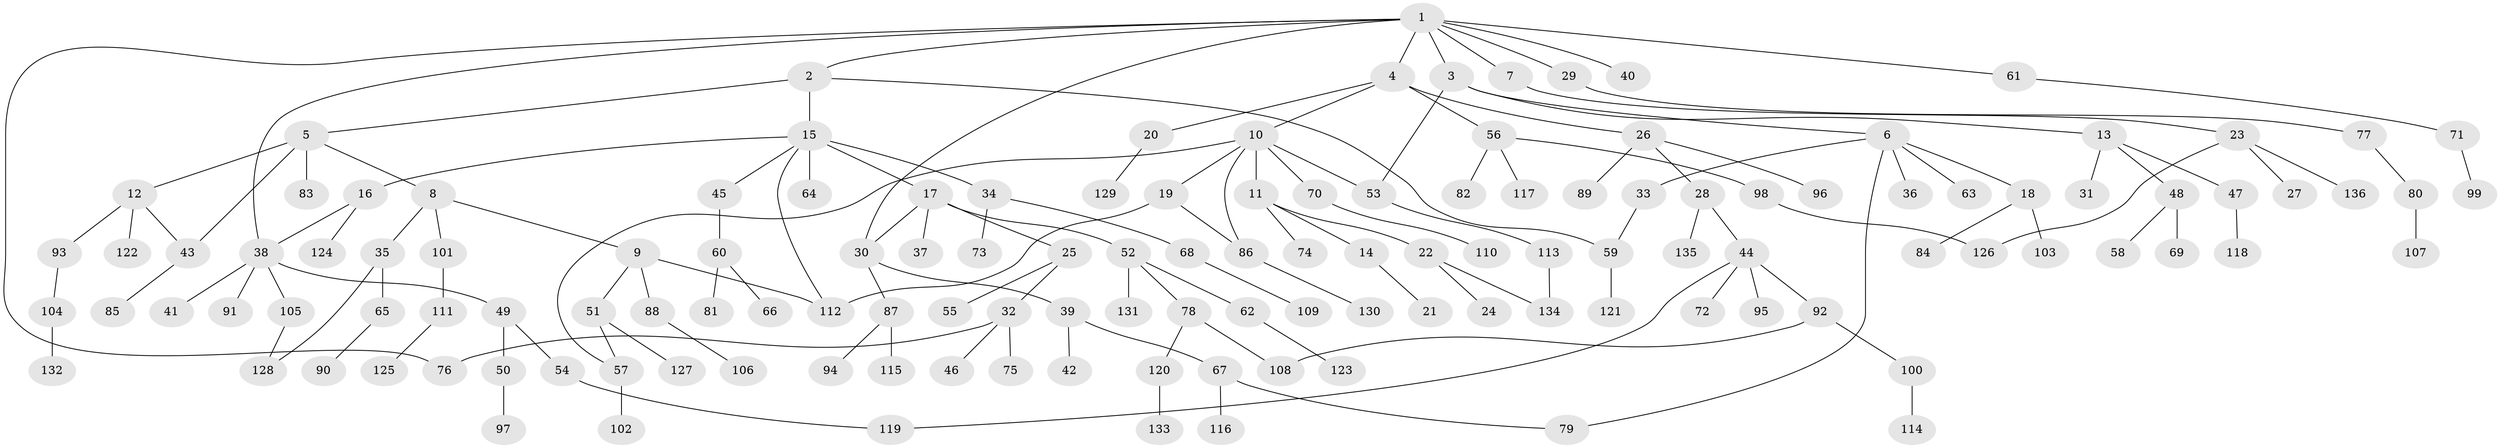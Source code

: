 // coarse degree distribution, {4: 0.07368421052631578, 2: 0.30526315789473685, 1: 0.4842105263157895, 13: 0.010526315789473684, 3: 0.06315789473684211, 5: 0.042105263157894736, 8: 0.010526315789473684, 17: 0.010526315789473684}
// Generated by graph-tools (version 1.1) at 2025/44/03/04/25 21:44:59]
// undirected, 136 vertices, 151 edges
graph export_dot {
graph [start="1"]
  node [color=gray90,style=filled];
  1;
  2;
  3;
  4;
  5;
  6;
  7;
  8;
  9;
  10;
  11;
  12;
  13;
  14;
  15;
  16;
  17;
  18;
  19;
  20;
  21;
  22;
  23;
  24;
  25;
  26;
  27;
  28;
  29;
  30;
  31;
  32;
  33;
  34;
  35;
  36;
  37;
  38;
  39;
  40;
  41;
  42;
  43;
  44;
  45;
  46;
  47;
  48;
  49;
  50;
  51;
  52;
  53;
  54;
  55;
  56;
  57;
  58;
  59;
  60;
  61;
  62;
  63;
  64;
  65;
  66;
  67;
  68;
  69;
  70;
  71;
  72;
  73;
  74;
  75;
  76;
  77;
  78;
  79;
  80;
  81;
  82;
  83;
  84;
  85;
  86;
  87;
  88;
  89;
  90;
  91;
  92;
  93;
  94;
  95;
  96;
  97;
  98;
  99;
  100;
  101;
  102;
  103;
  104;
  105;
  106;
  107;
  108;
  109;
  110;
  111;
  112;
  113;
  114;
  115;
  116;
  117;
  118;
  119;
  120;
  121;
  122;
  123;
  124;
  125;
  126;
  127;
  128;
  129;
  130;
  131;
  132;
  133;
  134;
  135;
  136;
  1 -- 2;
  1 -- 3;
  1 -- 4;
  1 -- 7;
  1 -- 29;
  1 -- 30;
  1 -- 40;
  1 -- 61;
  1 -- 76;
  1 -- 38;
  2 -- 5;
  2 -- 15;
  2 -- 59;
  3 -- 6;
  3 -- 13;
  3 -- 53;
  4 -- 10;
  4 -- 20;
  4 -- 26;
  4 -- 56;
  5 -- 8;
  5 -- 12;
  5 -- 43;
  5 -- 83;
  6 -- 18;
  6 -- 33;
  6 -- 36;
  6 -- 63;
  6 -- 79;
  7 -- 23;
  8 -- 9;
  8 -- 35;
  8 -- 101;
  9 -- 51;
  9 -- 88;
  9 -- 112;
  10 -- 11;
  10 -- 19;
  10 -- 57;
  10 -- 70;
  10 -- 86;
  10 -- 53;
  11 -- 14;
  11 -- 22;
  11 -- 74;
  12 -- 93;
  12 -- 122;
  12 -- 43;
  13 -- 31;
  13 -- 47;
  13 -- 48;
  14 -- 21;
  15 -- 16;
  15 -- 17;
  15 -- 34;
  15 -- 45;
  15 -- 64;
  15 -- 112;
  16 -- 38;
  16 -- 124;
  17 -- 25;
  17 -- 37;
  17 -- 52;
  17 -- 30;
  18 -- 84;
  18 -- 103;
  19 -- 112;
  19 -- 86;
  20 -- 129;
  22 -- 24;
  22 -- 134;
  23 -- 27;
  23 -- 136;
  23 -- 126;
  25 -- 32;
  25 -- 55;
  26 -- 28;
  26 -- 89;
  26 -- 96;
  28 -- 44;
  28 -- 135;
  29 -- 77;
  30 -- 39;
  30 -- 87;
  32 -- 46;
  32 -- 75;
  32 -- 76;
  33 -- 59;
  34 -- 68;
  34 -- 73;
  35 -- 65;
  35 -- 128;
  38 -- 41;
  38 -- 49;
  38 -- 91;
  38 -- 105;
  39 -- 42;
  39 -- 67;
  43 -- 85;
  44 -- 72;
  44 -- 92;
  44 -- 95;
  44 -- 119;
  45 -- 60;
  47 -- 118;
  48 -- 58;
  48 -- 69;
  49 -- 50;
  49 -- 54;
  50 -- 97;
  51 -- 127;
  51 -- 57;
  52 -- 62;
  52 -- 78;
  52 -- 131;
  53 -- 113;
  54 -- 119;
  56 -- 82;
  56 -- 98;
  56 -- 117;
  57 -- 102;
  59 -- 121;
  60 -- 66;
  60 -- 81;
  61 -- 71;
  62 -- 123;
  65 -- 90;
  67 -- 116;
  67 -- 79;
  68 -- 109;
  70 -- 110;
  71 -- 99;
  77 -- 80;
  78 -- 120;
  78 -- 108;
  80 -- 107;
  86 -- 130;
  87 -- 94;
  87 -- 115;
  88 -- 106;
  92 -- 100;
  92 -- 108;
  93 -- 104;
  98 -- 126;
  100 -- 114;
  101 -- 111;
  104 -- 132;
  105 -- 128;
  111 -- 125;
  113 -- 134;
  120 -- 133;
}

